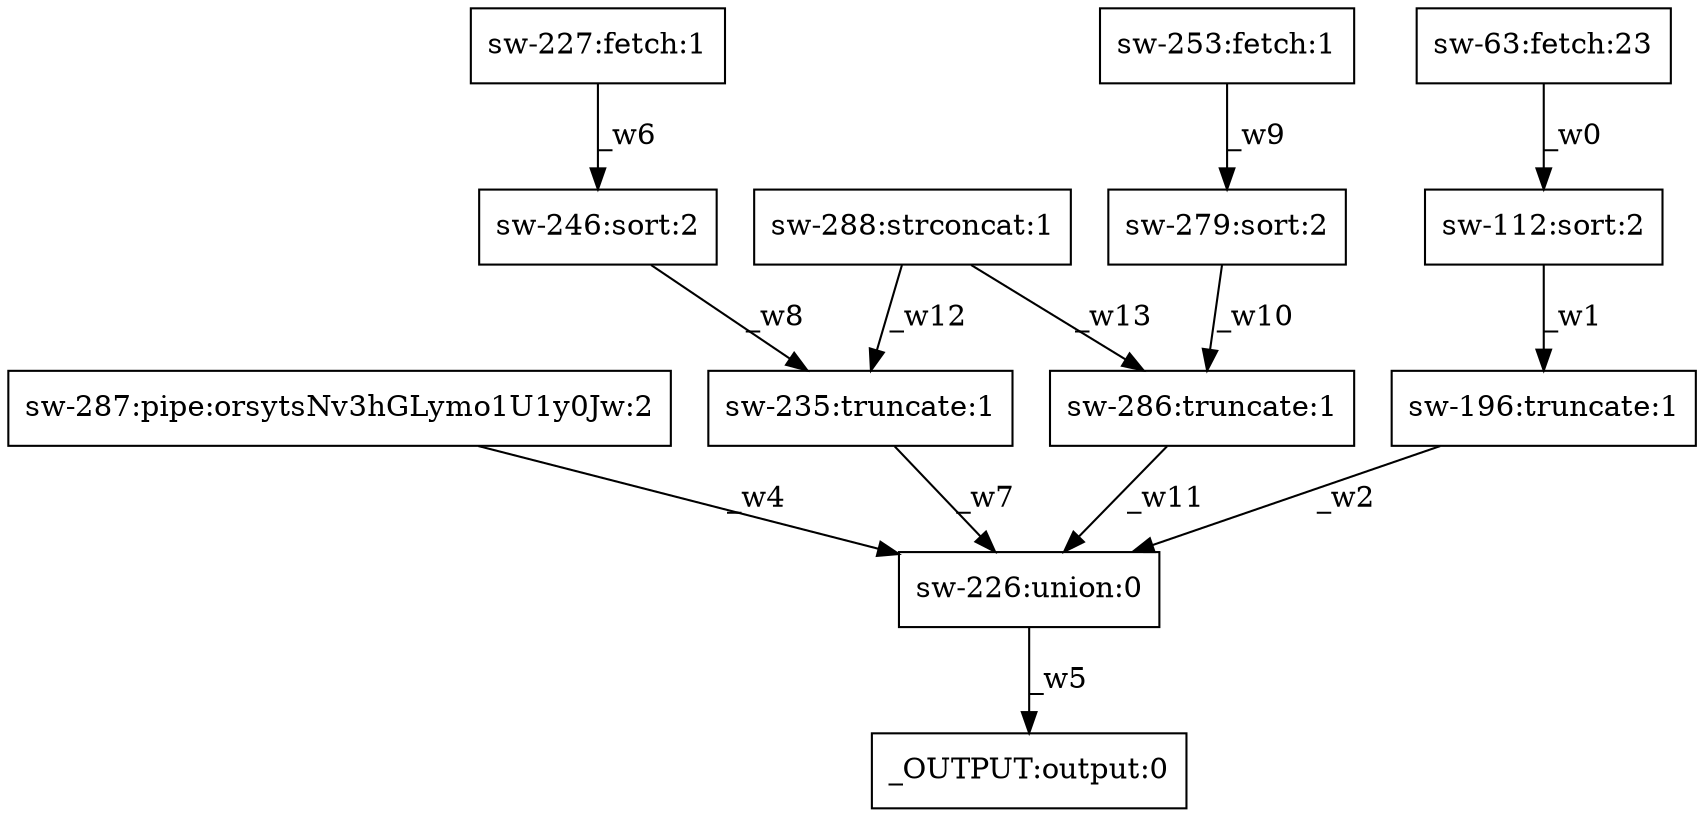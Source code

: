 digraph test1 { node [shape=box] "sw-279" [label="sw-279:sort:2"];"sw-246" [label="sw-246:sort:2"];"_OUTPUT" [label="_OUTPUT:output:0"];"sw-287" [label="sw-287:pipe:orsytsNv3hGLymo1U1y0Jw:2"];"sw-235" [label="sw-235:truncate:1"];"sw-112" [label="sw-112:sort:2"];"sw-286" [label="sw-286:truncate:1"];"sw-196" [label="sw-196:truncate:1"];"sw-288" [label="sw-288:strconcat:1"];"sw-227" [label="sw-227:fetch:1"];"sw-253" [label="sw-253:fetch:1"];"sw-63" [label="sw-63:fetch:23"];"sw-226" [label="sw-226:union:0"];"sw-63" -> "sw-112" [label="_w0"];"sw-112" -> "sw-196" [label="_w1"];"sw-196" -> "sw-226" [label="_w2"];"sw-287" -> "sw-226" [label="_w4"];"sw-226" -> "_OUTPUT" [label="_w5"];"sw-227" -> "sw-246" [label="_w6"];"sw-235" -> "sw-226" [label="_w7"];"sw-246" -> "sw-235" [label="_w8"];"sw-253" -> "sw-279" [label="_w9"];"sw-279" -> "sw-286" [label="_w10"];"sw-286" -> "sw-226" [label="_w11"];"sw-288" -> "sw-235" [label="_w12"];"sw-288" -> "sw-286" [label="_w13"];}